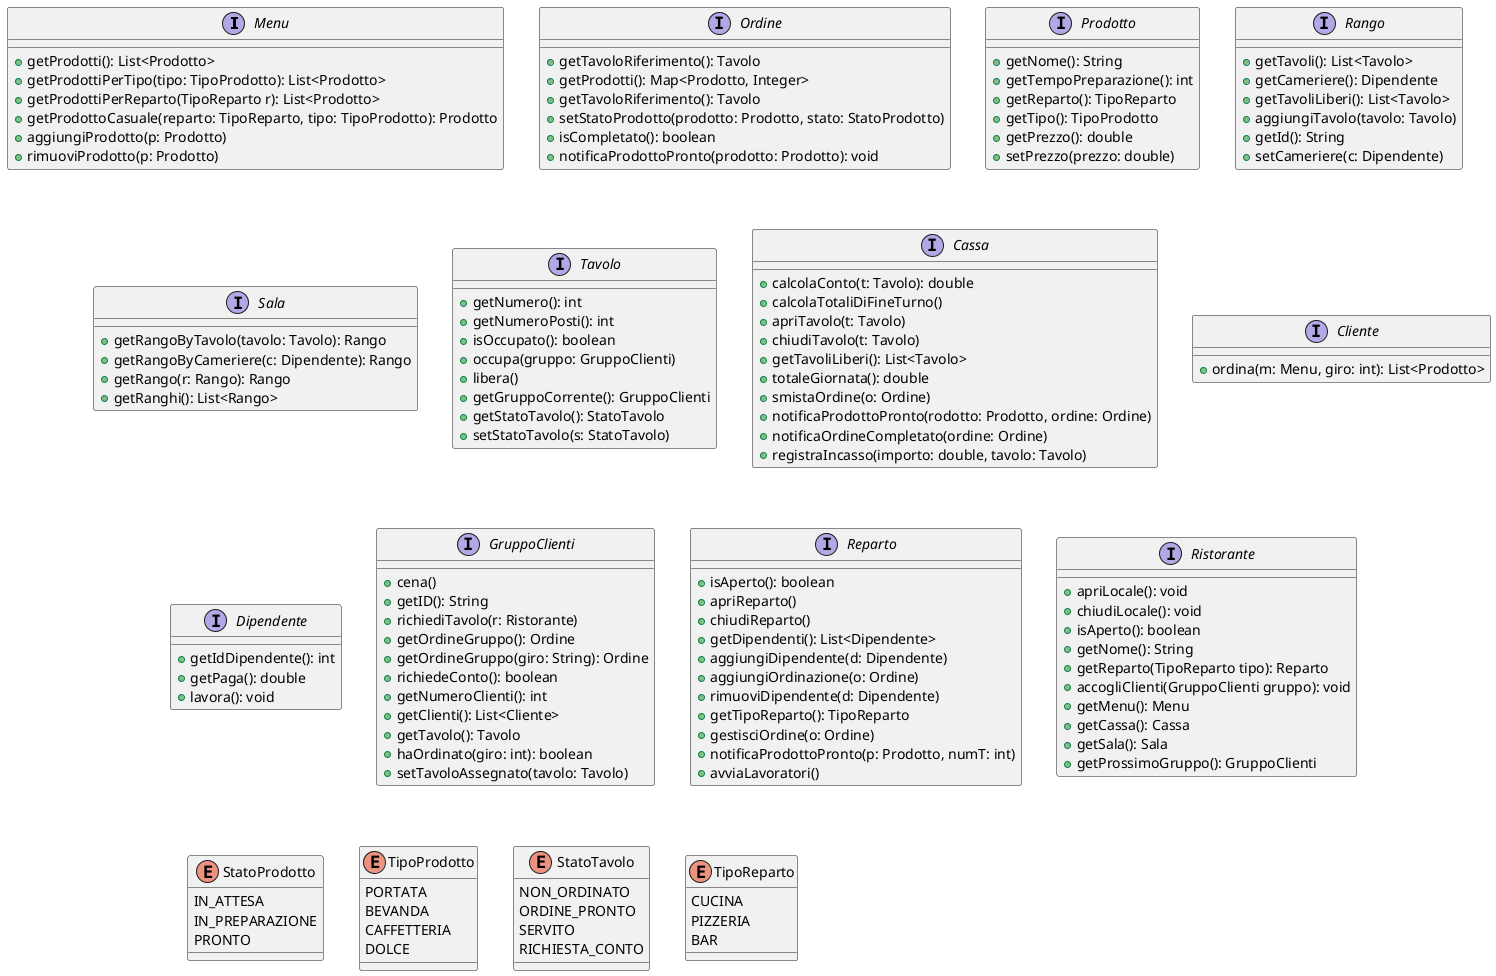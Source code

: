 @startuml ristorante

interface Menu {
    + getProdotti(): List<Prodotto> 
    + getProdottiPerTipo(tipo: TipoProdotto): List<Prodotto>
    + getProdottiPerReparto(TipoReparto r): List<Prodotto> 
    + getProdottoCasuale(reparto: TipoReparto, tipo: TipoProdotto): Prodotto 
    + aggiungiProdotto(p: Prodotto)
    + rimuoviProdotto(p: Prodotto)

}

interface Ordine {
    + getTavoloRiferimento(): Tavolo
    + getProdotti(): Map<Prodotto, Integer> 
    + getTavoloRiferimento(): Tavolo
    + setStatoProdotto(prodotto: Prodotto, stato: StatoProdotto)
    + isCompletato(): boolean
    + notificaProdottoPronto(prodotto: Prodotto): void 
}

interface Prodotto {
   + getNome(): String
   + getTempoPreparazione(): int
   + getReparto(): TipoReparto
   + getTipo(): TipoProdotto
   + getPrezzo(): double
   + setPrezzo(prezzo: double)
}

interface Rango {
    + getTavoli(): List<Tavolo> 
    + getCameriere(): Dipendente 
    + getTavoliLiberi(): List<Tavolo> 
    + aggiungiTavolo(tavolo: Tavolo)
    + getId(): String
    + setCameriere(c: Dipendente)
}

interface Sala {
    + getRangoByTavolo(tavolo: Tavolo): Rango 
    + getRangoByCameriere(c: Dipendente): Rango
    + getRango(r: Rango): Rango
    + getRanghi(): List<Rango> 
}


interface Tavolo {
    + getNumero(): int
    + getNumeroPosti(): int
    + isOccupato(): boolean
    + occupa(gruppo: GruppoClienti)
    + libera()
    + getGruppoCorrente(): GruppoClienti 
    + getStatoTavolo(): StatoTavolo
    + setStatoTavolo(s: StatoTavolo)
}

interface Cassa {
    + calcolaConto(t: Tavolo): double
    + calcolaTotaliDiFineTurno()
    + apriTavolo(t: Tavolo)
    + chiudiTavolo(t: Tavolo)
    + getTavoliLiberi(): List<Tavolo> 
    + totaleGiornata(): double
    + smistaOrdine(o: Ordine)
    + notificaProdottoPronto(rodotto: Prodotto, ordine: Ordine) 
    + notificaOrdineCompletato(ordine: Ordine)
    + registraIncasso(importo: double, tavolo: Tavolo) 
}

interface Cliente {
    + ordina(m: Menu, giro: int): List<Prodotto> 
}

interface Dipendente {
    + getIdDipendente(): int
    + getPaga(): double
    + lavora(): void
}

interface GruppoClienti {
    + cena()
    + getID(): String
    + richiediTavolo(r: Ristorante)
    + getOrdineGruppo(): Ordine
    + getOrdineGruppo(giro: String): Ordine 
    + richiedeConto(): boolean
    + getNumeroClienti(): int
    + getClienti(): List<Cliente> 
    + getTavolo(): Tavolo 
    + haOrdinato(giro: int): boolean 
    + setTavoloAssegnato(tavolo: Tavolo)
}

interface Reparto {
    + isAperto(): boolean
    + apriReparto()
    + chiudiReparto()
    + getDipendenti(): List<Dipendente> 
    + aggiungiDipendente(d: Dipendente)
    + aggiungiOrdinazione(o: Ordine)
    + rimuoviDipendente(d: Dipendente)
    + getTipoReparto(): TipoReparto 
    + gestisciOrdine(o: Ordine)
    + notificaProdottoPronto(p: Prodotto, numT: int)
    + avviaLavoratori()
}

interface Ristorante {
    + apriLocale(): void
    + chiudiLocale(): void
    + isAperto(): boolean
    + getNome(): String
    + getReparto(TipoReparto tipo): Reparto
    + accogliClienti(GruppoClienti gruppo): void
    + getMenu(): Menu
    + getCassa(): Cassa
    + getSala(): Sala
    + getProssimoGruppo(): GruppoClienti
}

enum StatoProdotto {
  IN_ATTESA
  IN_PREPARAZIONE
  PRONTO
}

enum TipoProdotto {
  PORTATA
  BEVANDA
  CAFFETTERIA
  DOLCE
}

enum StatoTavolo {
  NON_ORDINATO
  ORDINE_PRONTO
  SERVITO
  RICHIESTA_CONTO
}

enum TipoReparto {
  CUCINA
  PIZZERIA
  BAR
}

@enduml
